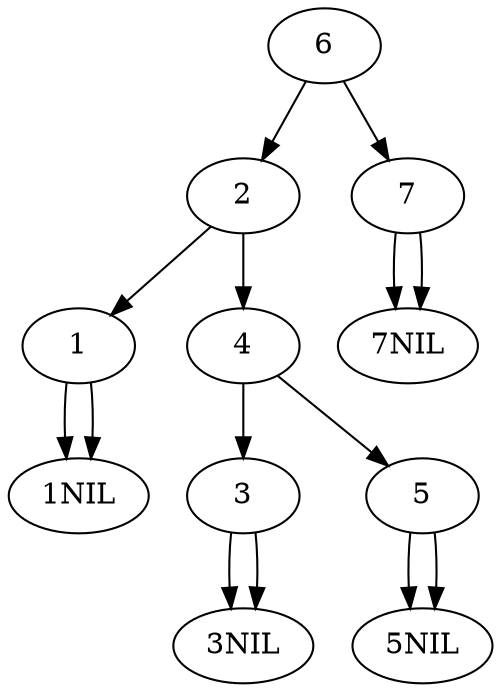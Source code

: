 digraph binary_graph{
graph[
charset = "utf-8",
labelloc = "t",
labeljust = "c",
bgcolor = "white",
fontcolor = "black",
fontsize = 8,
style = "filled",
layout = dot
];
edge[
color = black 
];
6;
6->2;
2->1;
1->"1NIL";
1->"1NIL";
2->4;
4->3;
3->"3NIL";
3->"3NIL";
4->5;
5->"5NIL";
5->"5NIL";
6->7;
7->"7NIL";
7->"7NIL";
}
